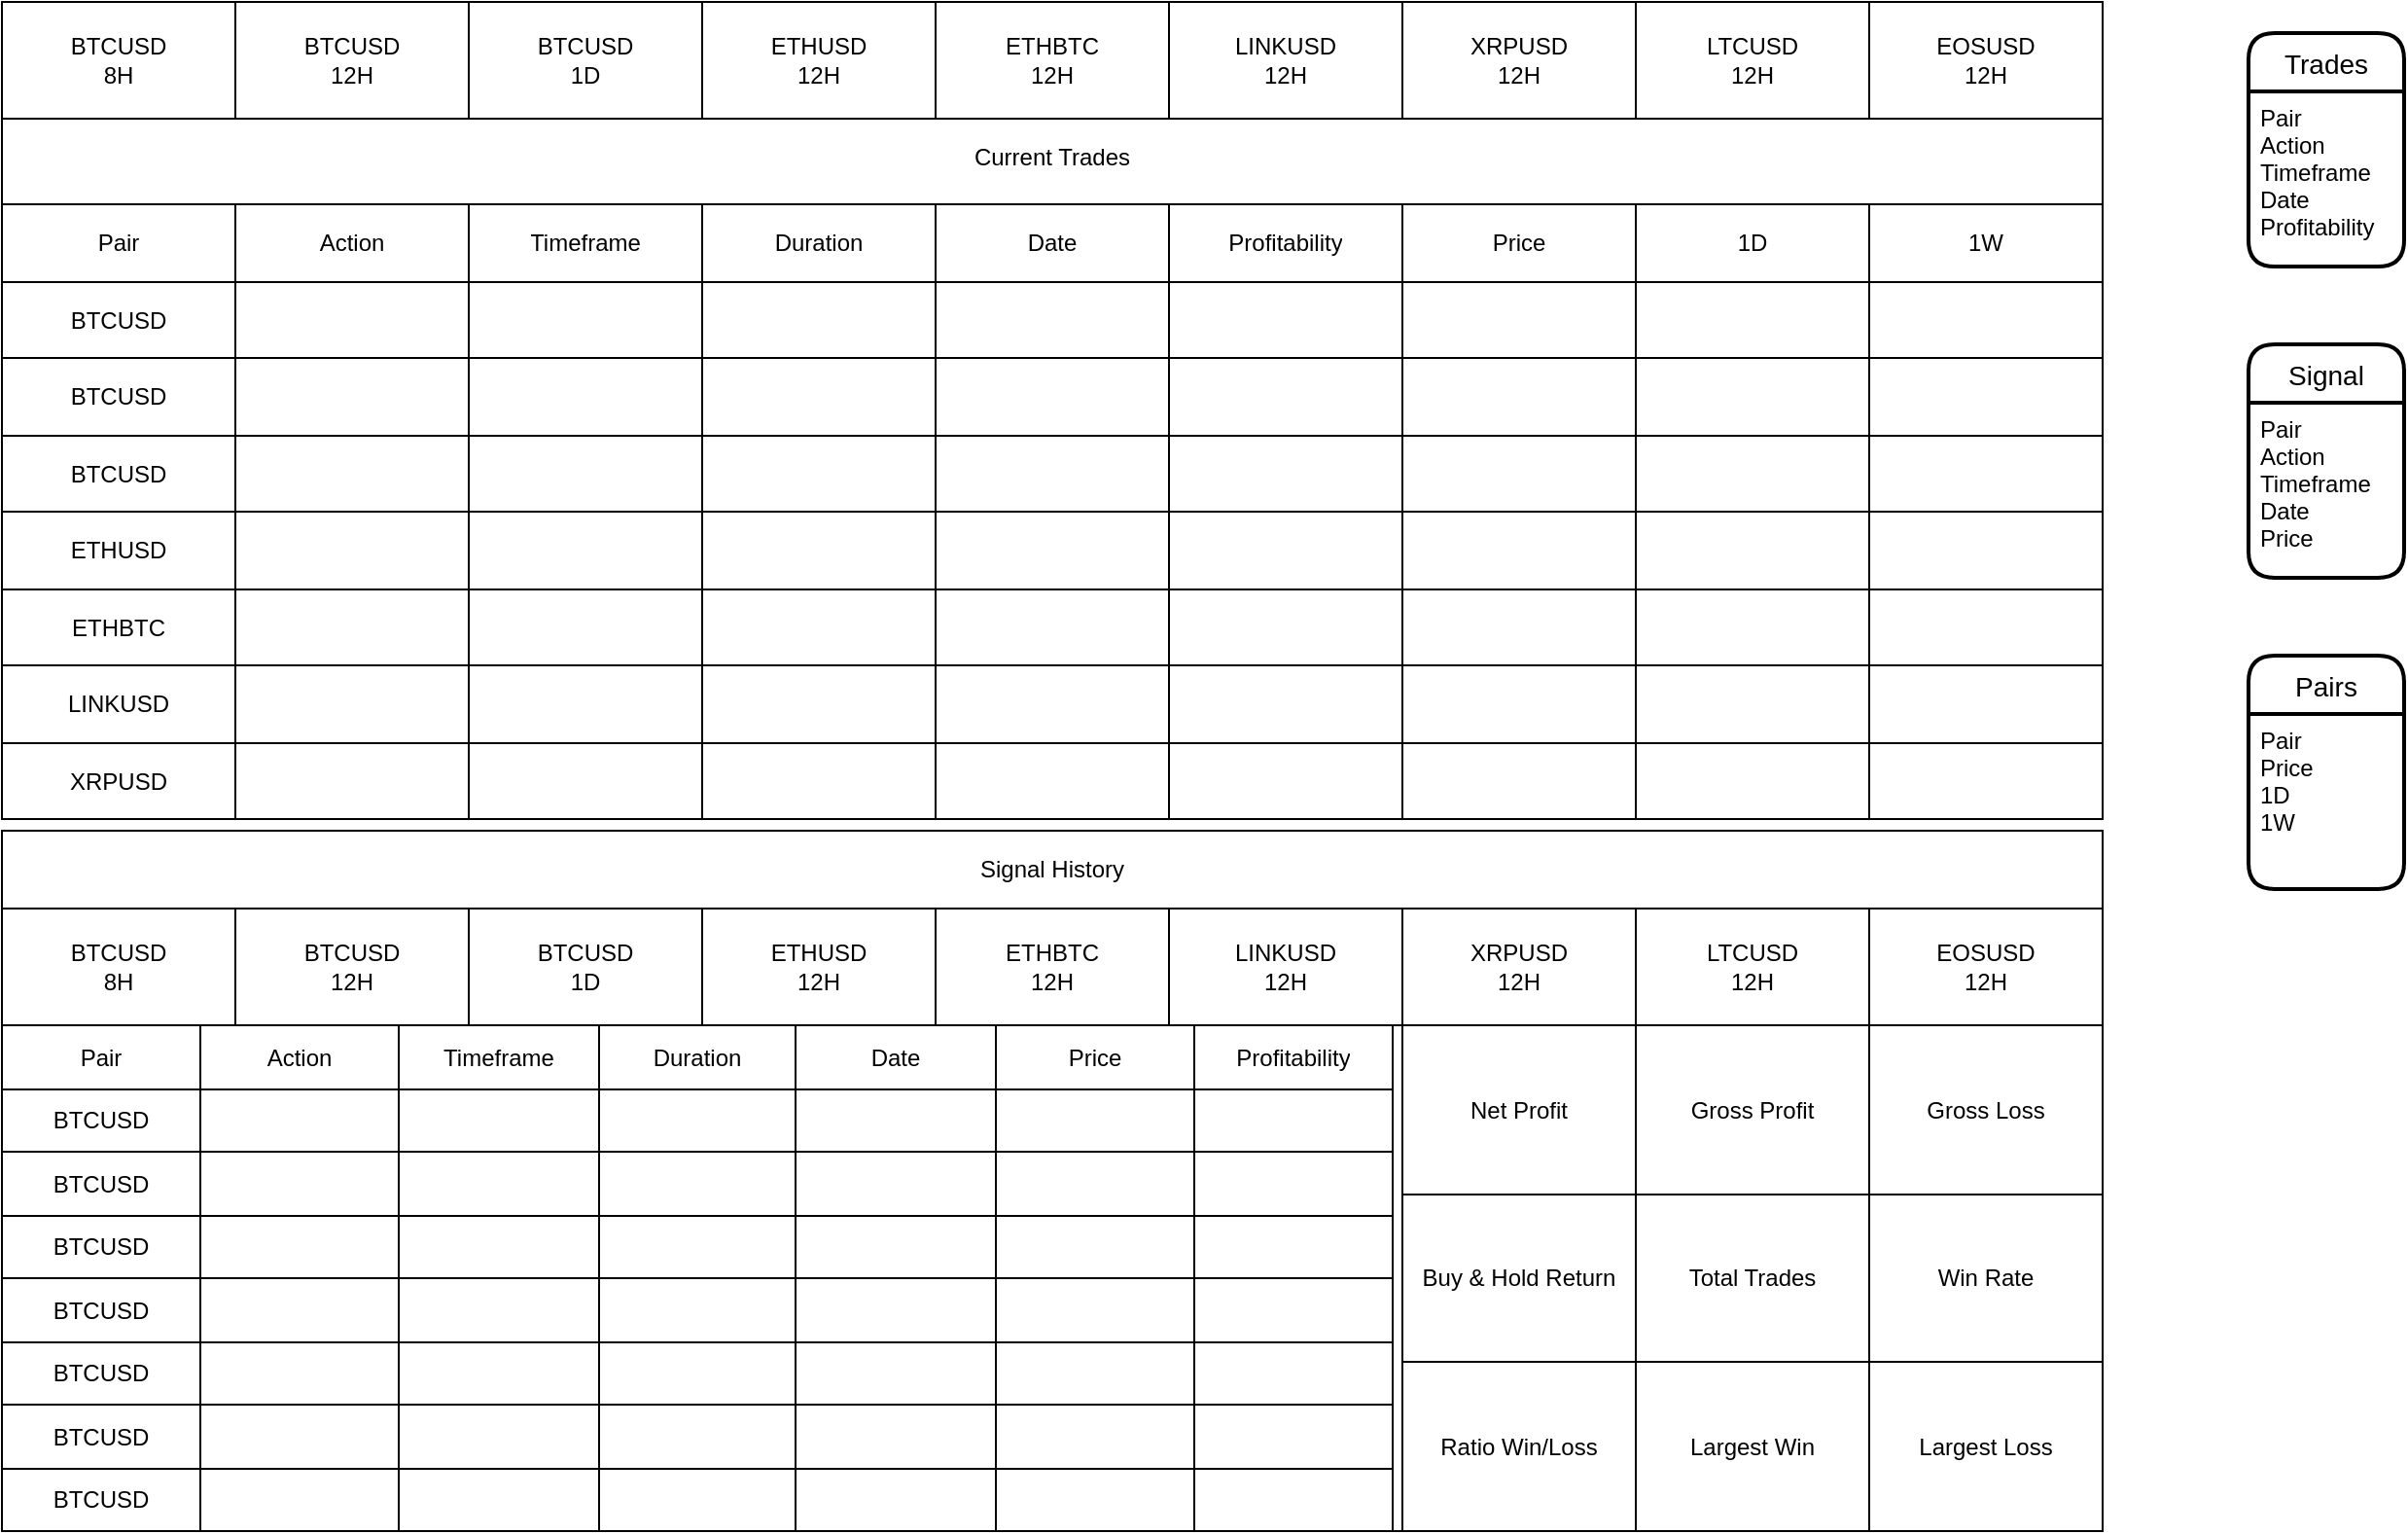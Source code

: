 <mxfile version="13.9.9" type="device"><diagram id="RTI6OlsRDonMZlzdZLYb" name="Seite-1"><mxGraphModel dx="1793" dy="1161" grid="1" gridSize="10" guides="1" tooltips="1" connect="1" arrows="1" fold="1" page="1" pageScale="1" pageWidth="1169" pageHeight="827" math="0" shadow="0"><root><mxCell id="0"/><mxCell id="1" parent="0"/><mxCell id="UOW9hpB1zl2ZXOEtLK5d-1" value="" style="rounded=0;whiteSpace=wrap;html=1;" vertex="1" parent="1"><mxGeometry x="45" y="84" width="1080" height="360" as="geometry"/></mxCell><mxCell id="UOW9hpB1zl2ZXOEtLK5d-2" value="Current Trades" style="text;html=1;strokeColor=none;fillColor=none;align=center;verticalAlign=middle;whiteSpace=wrap;rounded=0;" vertex="1" parent="1"><mxGeometry x="45" y="84" width="1080" height="40" as="geometry"/></mxCell><mxCell id="UOW9hpB1zl2ZXOEtLK5d-3" value="BTCUSD&lt;br&gt;8H" style="rounded=0;whiteSpace=wrap;html=1;" vertex="1" parent="1"><mxGeometry x="45" y="24" width="120" height="60" as="geometry"/></mxCell><mxCell id="UOW9hpB1zl2ZXOEtLK5d-4" value="BTCUSD&lt;br&gt;12H" style="rounded=0;whiteSpace=wrap;html=1;" vertex="1" parent="1"><mxGeometry x="165" y="24" width="120" height="60" as="geometry"/></mxCell><mxCell id="UOW9hpB1zl2ZXOEtLK5d-5" value="BTCUSD&lt;br&gt;1D" style="rounded=0;whiteSpace=wrap;html=1;" vertex="1" parent="1"><mxGeometry x="285" y="24" width="120" height="60" as="geometry"/></mxCell><mxCell id="UOW9hpB1zl2ZXOEtLK5d-6" value="ETHUSD&lt;br&gt;12H" style="rounded=0;whiteSpace=wrap;html=1;" vertex="1" parent="1"><mxGeometry x="405" y="24" width="120" height="60" as="geometry"/></mxCell><mxCell id="UOW9hpB1zl2ZXOEtLK5d-7" value="ETHBTC&lt;br&gt;12H" style="rounded=0;whiteSpace=wrap;html=1;" vertex="1" parent="1"><mxGeometry x="525" y="24" width="120" height="60" as="geometry"/></mxCell><mxCell id="UOW9hpB1zl2ZXOEtLK5d-8" value="LINKUSD&lt;br&gt;12H" style="rounded=0;whiteSpace=wrap;html=1;" vertex="1" parent="1"><mxGeometry x="645" y="24" width="120" height="60" as="geometry"/></mxCell><mxCell id="UOW9hpB1zl2ZXOEtLK5d-9" value="XRPUSD&lt;br&gt;12H" style="rounded=0;whiteSpace=wrap;html=1;" vertex="1" parent="1"><mxGeometry x="765" y="24" width="120" height="60" as="geometry"/></mxCell><mxCell id="UOW9hpB1zl2ZXOEtLK5d-10" value="LTCUSD&lt;br&gt;12H" style="rounded=0;whiteSpace=wrap;html=1;" vertex="1" parent="1"><mxGeometry x="885" y="24" width="120" height="60" as="geometry"/></mxCell><mxCell id="UOW9hpB1zl2ZXOEtLK5d-11" value="EOSUSD&lt;br&gt;12H" style="rounded=0;whiteSpace=wrap;html=1;" vertex="1" parent="1"><mxGeometry x="1005" y="24" width="120" height="60" as="geometry"/></mxCell><mxCell id="UOW9hpB1zl2ZXOEtLK5d-14" value="" style="rounded=0;whiteSpace=wrap;html=1;" vertex="1" parent="1"><mxGeometry x="45" y="450" width="1080" height="360" as="geometry"/></mxCell><mxCell id="UOW9hpB1zl2ZXOEtLK5d-16" value="" style="shape=table;html=1;whiteSpace=wrap;startSize=0;container=1;collapsible=0;childLayout=tableLayout;" vertex="1" parent="1"><mxGeometry x="45" y="128" width="1080" height="316" as="geometry"/></mxCell><mxCell id="UOW9hpB1zl2ZXOEtLK5d-17" value="" style="shape=partialRectangle;html=1;whiteSpace=wrap;collapsible=0;dropTarget=0;pointerEvents=0;fillColor=none;top=0;left=0;bottom=0;right=0;points=[[0,0.5],[1,0.5]];portConstraint=eastwest;" vertex="1" parent="UOW9hpB1zl2ZXOEtLK5d-16"><mxGeometry width="1080" height="40" as="geometry"/></mxCell><mxCell id="UOW9hpB1zl2ZXOEtLK5d-18" value="Pair" style="shape=partialRectangle;html=1;whiteSpace=wrap;connectable=0;fillColor=none;top=0;left=0;bottom=0;right=0;overflow=hidden;" vertex="1" parent="UOW9hpB1zl2ZXOEtLK5d-17"><mxGeometry width="120" height="40" as="geometry"/></mxCell><mxCell id="UOW9hpB1zl2ZXOEtLK5d-19" value="Action" style="shape=partialRectangle;html=1;whiteSpace=wrap;connectable=0;fillColor=none;top=0;left=0;bottom=0;right=0;overflow=hidden;" vertex="1" parent="UOW9hpB1zl2ZXOEtLK5d-17"><mxGeometry x="120" width="120" height="40" as="geometry"/></mxCell><mxCell id="UOW9hpB1zl2ZXOEtLK5d-20" value="Timeframe" style="shape=partialRectangle;html=1;whiteSpace=wrap;connectable=0;fillColor=none;top=0;left=0;bottom=0;right=0;overflow=hidden;" vertex="1" parent="UOW9hpB1zl2ZXOEtLK5d-17"><mxGeometry x="240" width="120" height="40" as="geometry"/></mxCell><mxCell id="UOW9hpB1zl2ZXOEtLK5d-69" value="Duration" style="shape=partialRectangle;html=1;whiteSpace=wrap;connectable=0;fillColor=none;top=0;left=0;bottom=0;right=0;overflow=hidden;" vertex="1" parent="UOW9hpB1zl2ZXOEtLK5d-17"><mxGeometry x="360" width="120" height="40" as="geometry"/></mxCell><mxCell id="UOW9hpB1zl2ZXOEtLK5d-142" value="&lt;span&gt;Date&lt;/span&gt;" style="shape=partialRectangle;html=1;whiteSpace=wrap;connectable=0;fillColor=none;top=0;left=0;bottom=0;right=0;overflow=hidden;" vertex="1" parent="UOW9hpB1zl2ZXOEtLK5d-17"><mxGeometry x="480" width="120" height="40" as="geometry"/></mxCell><mxCell id="UOW9hpB1zl2ZXOEtLK5d-233" value="&lt;span&gt;Profitability&lt;/span&gt;" style="shape=partialRectangle;html=1;whiteSpace=wrap;connectable=0;fillColor=none;top=0;left=0;bottom=0;right=0;overflow=hidden;" vertex="1" parent="UOW9hpB1zl2ZXOEtLK5d-17"><mxGeometry x="600" width="120" height="40" as="geometry"/></mxCell><mxCell id="UOW9hpB1zl2ZXOEtLK5d-134" value="Price" style="shape=partialRectangle;html=1;whiteSpace=wrap;connectable=0;fillColor=none;top=0;left=0;bottom=0;right=0;overflow=hidden;" vertex="1" parent="UOW9hpB1zl2ZXOEtLK5d-17"><mxGeometry x="720" width="120" height="40" as="geometry"/></mxCell><mxCell id="UOW9hpB1zl2ZXOEtLK5d-126" value="1D" style="shape=partialRectangle;html=1;whiteSpace=wrap;connectable=0;fillColor=none;top=0;left=0;bottom=0;right=0;overflow=hidden;" vertex="1" parent="UOW9hpB1zl2ZXOEtLK5d-17"><mxGeometry x="840" width="120" height="40" as="geometry"/></mxCell><mxCell id="UOW9hpB1zl2ZXOEtLK5d-77" value="1W" style="shape=partialRectangle;html=1;whiteSpace=wrap;connectable=0;fillColor=none;top=0;left=0;bottom=0;right=0;overflow=hidden;" vertex="1" parent="UOW9hpB1zl2ZXOEtLK5d-17"><mxGeometry x="960" width="120" height="40" as="geometry"/></mxCell><mxCell id="UOW9hpB1zl2ZXOEtLK5d-21" value="" style="shape=partialRectangle;html=1;whiteSpace=wrap;collapsible=0;dropTarget=0;pointerEvents=0;fillColor=none;top=0;left=0;bottom=0;right=0;points=[[0,0.5],[1,0.5]];portConstraint=eastwest;" vertex="1" parent="UOW9hpB1zl2ZXOEtLK5d-16"><mxGeometry y="40" width="1080" height="39" as="geometry"/></mxCell><mxCell id="UOW9hpB1zl2ZXOEtLK5d-22" value="BTCUSD" style="shape=partialRectangle;html=1;whiteSpace=wrap;connectable=0;fillColor=none;top=0;left=0;bottom=0;right=0;overflow=hidden;" vertex="1" parent="UOW9hpB1zl2ZXOEtLK5d-21"><mxGeometry width="120" height="39" as="geometry"/></mxCell><mxCell id="UOW9hpB1zl2ZXOEtLK5d-23" value="" style="shape=partialRectangle;html=1;whiteSpace=wrap;connectable=0;fillColor=none;top=0;left=0;bottom=0;right=0;overflow=hidden;" vertex="1" parent="UOW9hpB1zl2ZXOEtLK5d-21"><mxGeometry x="120" width="120" height="39" as="geometry"/></mxCell><mxCell id="UOW9hpB1zl2ZXOEtLK5d-24" value="" style="shape=partialRectangle;html=1;whiteSpace=wrap;connectable=0;fillColor=none;top=0;left=0;bottom=0;right=0;overflow=hidden;" vertex="1" parent="UOW9hpB1zl2ZXOEtLK5d-21"><mxGeometry x="240" width="120" height="39" as="geometry"/></mxCell><mxCell id="UOW9hpB1zl2ZXOEtLK5d-70" style="shape=partialRectangle;html=1;whiteSpace=wrap;connectable=0;fillColor=none;top=0;left=0;bottom=0;right=0;overflow=hidden;" vertex="1" parent="UOW9hpB1zl2ZXOEtLK5d-21"><mxGeometry x="360" width="120" height="39" as="geometry"/></mxCell><mxCell id="UOW9hpB1zl2ZXOEtLK5d-143" style="shape=partialRectangle;html=1;whiteSpace=wrap;connectable=0;fillColor=none;top=0;left=0;bottom=0;right=0;overflow=hidden;" vertex="1" parent="UOW9hpB1zl2ZXOEtLK5d-21"><mxGeometry x="480" width="120" height="39" as="geometry"/></mxCell><mxCell id="UOW9hpB1zl2ZXOEtLK5d-234" style="shape=partialRectangle;html=1;whiteSpace=wrap;connectable=0;fillColor=none;top=0;left=0;bottom=0;right=0;overflow=hidden;" vertex="1" parent="UOW9hpB1zl2ZXOEtLK5d-21"><mxGeometry x="600" width="120" height="39" as="geometry"/></mxCell><mxCell id="UOW9hpB1zl2ZXOEtLK5d-135" style="shape=partialRectangle;html=1;whiteSpace=wrap;connectable=0;fillColor=none;top=0;left=0;bottom=0;right=0;overflow=hidden;" vertex="1" parent="UOW9hpB1zl2ZXOEtLK5d-21"><mxGeometry x="720" width="120" height="39" as="geometry"/></mxCell><mxCell id="UOW9hpB1zl2ZXOEtLK5d-127" style="shape=partialRectangle;html=1;whiteSpace=wrap;connectable=0;fillColor=none;top=0;left=0;bottom=0;right=0;overflow=hidden;" vertex="1" parent="UOW9hpB1zl2ZXOEtLK5d-21"><mxGeometry x="840" width="120" height="39" as="geometry"/></mxCell><mxCell id="UOW9hpB1zl2ZXOEtLK5d-78" style="shape=partialRectangle;html=1;whiteSpace=wrap;connectable=0;fillColor=none;top=0;left=0;bottom=0;right=0;overflow=hidden;" vertex="1" parent="UOW9hpB1zl2ZXOEtLK5d-21"><mxGeometry x="960" width="120" height="39" as="geometry"/></mxCell><mxCell id="UOW9hpB1zl2ZXOEtLK5d-25" value="" style="shape=partialRectangle;html=1;whiteSpace=wrap;collapsible=0;dropTarget=0;pointerEvents=0;fillColor=none;top=0;left=0;bottom=0;right=0;points=[[0,0.5],[1,0.5]];portConstraint=eastwest;" vertex="1" parent="UOW9hpB1zl2ZXOEtLK5d-16"><mxGeometry y="79" width="1080" height="40" as="geometry"/></mxCell><mxCell id="UOW9hpB1zl2ZXOEtLK5d-26" value="&lt;span&gt;BTCUSD&lt;/span&gt;" style="shape=partialRectangle;html=1;whiteSpace=wrap;connectable=0;fillColor=none;top=0;left=0;bottom=0;right=0;overflow=hidden;" vertex="1" parent="UOW9hpB1zl2ZXOEtLK5d-25"><mxGeometry width="120" height="40" as="geometry"/></mxCell><mxCell id="UOW9hpB1zl2ZXOEtLK5d-27" value="" style="shape=partialRectangle;html=1;whiteSpace=wrap;connectable=0;fillColor=none;top=0;left=0;bottom=0;right=0;overflow=hidden;" vertex="1" parent="UOW9hpB1zl2ZXOEtLK5d-25"><mxGeometry x="120" width="120" height="40" as="geometry"/></mxCell><mxCell id="UOW9hpB1zl2ZXOEtLK5d-28" value="" style="shape=partialRectangle;html=1;whiteSpace=wrap;connectable=0;fillColor=none;top=0;left=0;bottom=0;right=0;overflow=hidden;" vertex="1" parent="UOW9hpB1zl2ZXOEtLK5d-25"><mxGeometry x="240" width="120" height="40" as="geometry"/></mxCell><mxCell id="UOW9hpB1zl2ZXOEtLK5d-71" style="shape=partialRectangle;html=1;whiteSpace=wrap;connectable=0;fillColor=none;top=0;left=0;bottom=0;right=0;overflow=hidden;" vertex="1" parent="UOW9hpB1zl2ZXOEtLK5d-25"><mxGeometry x="360" width="120" height="40" as="geometry"/></mxCell><mxCell id="UOW9hpB1zl2ZXOEtLK5d-144" style="shape=partialRectangle;html=1;whiteSpace=wrap;connectable=0;fillColor=none;top=0;left=0;bottom=0;right=0;overflow=hidden;" vertex="1" parent="UOW9hpB1zl2ZXOEtLK5d-25"><mxGeometry x="480" width="120" height="40" as="geometry"/></mxCell><mxCell id="UOW9hpB1zl2ZXOEtLK5d-235" style="shape=partialRectangle;html=1;whiteSpace=wrap;connectable=0;fillColor=none;top=0;left=0;bottom=0;right=0;overflow=hidden;" vertex="1" parent="UOW9hpB1zl2ZXOEtLK5d-25"><mxGeometry x="600" width="120" height="40" as="geometry"/></mxCell><mxCell id="UOW9hpB1zl2ZXOEtLK5d-136" style="shape=partialRectangle;html=1;whiteSpace=wrap;connectable=0;fillColor=none;top=0;left=0;bottom=0;right=0;overflow=hidden;" vertex="1" parent="UOW9hpB1zl2ZXOEtLK5d-25"><mxGeometry x="720" width="120" height="40" as="geometry"/></mxCell><mxCell id="UOW9hpB1zl2ZXOEtLK5d-128" style="shape=partialRectangle;html=1;whiteSpace=wrap;connectable=0;fillColor=none;top=0;left=0;bottom=0;right=0;overflow=hidden;" vertex="1" parent="UOW9hpB1zl2ZXOEtLK5d-25"><mxGeometry x="840" width="120" height="40" as="geometry"/></mxCell><mxCell id="UOW9hpB1zl2ZXOEtLK5d-79" style="shape=partialRectangle;html=1;whiteSpace=wrap;connectable=0;fillColor=none;top=0;left=0;bottom=0;right=0;overflow=hidden;" vertex="1" parent="UOW9hpB1zl2ZXOEtLK5d-25"><mxGeometry x="960" width="120" height="40" as="geometry"/></mxCell><mxCell id="UOW9hpB1zl2ZXOEtLK5d-49" style="shape=partialRectangle;html=1;whiteSpace=wrap;collapsible=0;dropTarget=0;pointerEvents=0;fillColor=none;top=0;left=0;bottom=0;right=0;points=[[0,0.5],[1,0.5]];portConstraint=eastwest;" vertex="1" parent="UOW9hpB1zl2ZXOEtLK5d-16"><mxGeometry y="119" width="1080" height="39" as="geometry"/></mxCell><mxCell id="UOW9hpB1zl2ZXOEtLK5d-50" value="&lt;span&gt;BTCUSD&lt;/span&gt;" style="shape=partialRectangle;html=1;whiteSpace=wrap;connectable=0;fillColor=none;top=0;left=0;bottom=0;right=0;overflow=hidden;" vertex="1" parent="UOW9hpB1zl2ZXOEtLK5d-49"><mxGeometry width="120" height="39" as="geometry"/></mxCell><mxCell id="UOW9hpB1zl2ZXOEtLK5d-51" style="shape=partialRectangle;html=1;whiteSpace=wrap;connectable=0;fillColor=none;top=0;left=0;bottom=0;right=0;overflow=hidden;" vertex="1" parent="UOW9hpB1zl2ZXOEtLK5d-49"><mxGeometry x="120" width="120" height="39" as="geometry"/></mxCell><mxCell id="UOW9hpB1zl2ZXOEtLK5d-52" style="shape=partialRectangle;html=1;whiteSpace=wrap;connectable=0;fillColor=none;top=0;left=0;bottom=0;right=0;overflow=hidden;" vertex="1" parent="UOW9hpB1zl2ZXOEtLK5d-49"><mxGeometry x="240" width="120" height="39" as="geometry"/></mxCell><mxCell id="UOW9hpB1zl2ZXOEtLK5d-72" style="shape=partialRectangle;html=1;whiteSpace=wrap;connectable=0;fillColor=none;top=0;left=0;bottom=0;right=0;overflow=hidden;" vertex="1" parent="UOW9hpB1zl2ZXOEtLK5d-49"><mxGeometry x="360" width="120" height="39" as="geometry"/></mxCell><mxCell id="UOW9hpB1zl2ZXOEtLK5d-145" style="shape=partialRectangle;html=1;whiteSpace=wrap;connectable=0;fillColor=none;top=0;left=0;bottom=0;right=0;overflow=hidden;" vertex="1" parent="UOW9hpB1zl2ZXOEtLK5d-49"><mxGeometry x="480" width="120" height="39" as="geometry"/></mxCell><mxCell id="UOW9hpB1zl2ZXOEtLK5d-236" style="shape=partialRectangle;html=1;whiteSpace=wrap;connectable=0;fillColor=none;top=0;left=0;bottom=0;right=0;overflow=hidden;" vertex="1" parent="UOW9hpB1zl2ZXOEtLK5d-49"><mxGeometry x="600" width="120" height="39" as="geometry"/></mxCell><mxCell id="UOW9hpB1zl2ZXOEtLK5d-137" style="shape=partialRectangle;html=1;whiteSpace=wrap;connectable=0;fillColor=none;top=0;left=0;bottom=0;right=0;overflow=hidden;" vertex="1" parent="UOW9hpB1zl2ZXOEtLK5d-49"><mxGeometry x="720" width="120" height="39" as="geometry"/></mxCell><mxCell id="UOW9hpB1zl2ZXOEtLK5d-129" style="shape=partialRectangle;html=1;whiteSpace=wrap;connectable=0;fillColor=none;top=0;left=0;bottom=0;right=0;overflow=hidden;" vertex="1" parent="UOW9hpB1zl2ZXOEtLK5d-49"><mxGeometry x="840" width="120" height="39" as="geometry"/></mxCell><mxCell id="UOW9hpB1zl2ZXOEtLK5d-80" style="shape=partialRectangle;html=1;whiteSpace=wrap;connectable=0;fillColor=none;top=0;left=0;bottom=0;right=0;overflow=hidden;" vertex="1" parent="UOW9hpB1zl2ZXOEtLK5d-49"><mxGeometry x="960" width="120" height="39" as="geometry"/></mxCell><mxCell id="UOW9hpB1zl2ZXOEtLK5d-53" style="shape=partialRectangle;html=1;whiteSpace=wrap;collapsible=0;dropTarget=0;pointerEvents=0;fillColor=none;top=0;left=0;bottom=0;right=0;points=[[0,0.5],[1,0.5]];portConstraint=eastwest;" vertex="1" parent="UOW9hpB1zl2ZXOEtLK5d-16"><mxGeometry y="158" width="1080" height="40" as="geometry"/></mxCell><mxCell id="UOW9hpB1zl2ZXOEtLK5d-54" value="&lt;span&gt;ETHUSD&lt;/span&gt;" style="shape=partialRectangle;html=1;whiteSpace=wrap;connectable=0;fillColor=none;top=0;left=0;bottom=0;right=0;overflow=hidden;" vertex="1" parent="UOW9hpB1zl2ZXOEtLK5d-53"><mxGeometry width="120" height="40" as="geometry"/></mxCell><mxCell id="UOW9hpB1zl2ZXOEtLK5d-55" style="shape=partialRectangle;html=1;whiteSpace=wrap;connectable=0;fillColor=none;top=0;left=0;bottom=0;right=0;overflow=hidden;" vertex="1" parent="UOW9hpB1zl2ZXOEtLK5d-53"><mxGeometry x="120" width="120" height="40" as="geometry"/></mxCell><mxCell id="UOW9hpB1zl2ZXOEtLK5d-56" style="shape=partialRectangle;html=1;whiteSpace=wrap;connectable=0;fillColor=none;top=0;left=0;bottom=0;right=0;overflow=hidden;" vertex="1" parent="UOW9hpB1zl2ZXOEtLK5d-53"><mxGeometry x="240" width="120" height="40" as="geometry"/></mxCell><mxCell id="UOW9hpB1zl2ZXOEtLK5d-73" style="shape=partialRectangle;html=1;whiteSpace=wrap;connectable=0;fillColor=none;top=0;left=0;bottom=0;right=0;overflow=hidden;" vertex="1" parent="UOW9hpB1zl2ZXOEtLK5d-53"><mxGeometry x="360" width="120" height="40" as="geometry"/></mxCell><mxCell id="UOW9hpB1zl2ZXOEtLK5d-146" style="shape=partialRectangle;html=1;whiteSpace=wrap;connectable=0;fillColor=none;top=0;left=0;bottom=0;right=0;overflow=hidden;" vertex="1" parent="UOW9hpB1zl2ZXOEtLK5d-53"><mxGeometry x="480" width="120" height="40" as="geometry"/></mxCell><mxCell id="UOW9hpB1zl2ZXOEtLK5d-237" style="shape=partialRectangle;html=1;whiteSpace=wrap;connectable=0;fillColor=none;top=0;left=0;bottom=0;right=0;overflow=hidden;" vertex="1" parent="UOW9hpB1zl2ZXOEtLK5d-53"><mxGeometry x="600" width="120" height="40" as="geometry"/></mxCell><mxCell id="UOW9hpB1zl2ZXOEtLK5d-138" style="shape=partialRectangle;html=1;whiteSpace=wrap;connectable=0;fillColor=none;top=0;left=0;bottom=0;right=0;overflow=hidden;" vertex="1" parent="UOW9hpB1zl2ZXOEtLK5d-53"><mxGeometry x="720" width="120" height="40" as="geometry"/></mxCell><mxCell id="UOW9hpB1zl2ZXOEtLK5d-130" style="shape=partialRectangle;html=1;whiteSpace=wrap;connectable=0;fillColor=none;top=0;left=0;bottom=0;right=0;overflow=hidden;" vertex="1" parent="UOW9hpB1zl2ZXOEtLK5d-53"><mxGeometry x="840" width="120" height="40" as="geometry"/></mxCell><mxCell id="UOW9hpB1zl2ZXOEtLK5d-81" style="shape=partialRectangle;html=1;whiteSpace=wrap;connectable=0;fillColor=none;top=0;left=0;bottom=0;right=0;overflow=hidden;" vertex="1" parent="UOW9hpB1zl2ZXOEtLK5d-53"><mxGeometry x="960" width="120" height="40" as="geometry"/></mxCell><mxCell id="UOW9hpB1zl2ZXOEtLK5d-57" style="shape=partialRectangle;html=1;whiteSpace=wrap;collapsible=0;dropTarget=0;pointerEvents=0;fillColor=none;top=0;left=0;bottom=0;right=0;points=[[0,0.5],[1,0.5]];portConstraint=eastwest;" vertex="1" parent="UOW9hpB1zl2ZXOEtLK5d-16"><mxGeometry y="198" width="1080" height="39" as="geometry"/></mxCell><mxCell id="UOW9hpB1zl2ZXOEtLK5d-58" value="ETHBTC" style="shape=partialRectangle;html=1;whiteSpace=wrap;connectable=0;fillColor=none;top=0;left=0;bottom=0;right=0;overflow=hidden;" vertex="1" parent="UOW9hpB1zl2ZXOEtLK5d-57"><mxGeometry width="120" height="39" as="geometry"/></mxCell><mxCell id="UOW9hpB1zl2ZXOEtLK5d-59" style="shape=partialRectangle;html=1;whiteSpace=wrap;connectable=0;fillColor=none;top=0;left=0;bottom=0;right=0;overflow=hidden;" vertex="1" parent="UOW9hpB1zl2ZXOEtLK5d-57"><mxGeometry x="120" width="120" height="39" as="geometry"/></mxCell><mxCell id="UOW9hpB1zl2ZXOEtLK5d-60" style="shape=partialRectangle;html=1;whiteSpace=wrap;connectable=0;fillColor=none;top=0;left=0;bottom=0;right=0;overflow=hidden;" vertex="1" parent="UOW9hpB1zl2ZXOEtLK5d-57"><mxGeometry x="240" width="120" height="39" as="geometry"/></mxCell><mxCell id="UOW9hpB1zl2ZXOEtLK5d-74" style="shape=partialRectangle;html=1;whiteSpace=wrap;connectable=0;fillColor=none;top=0;left=0;bottom=0;right=0;overflow=hidden;" vertex="1" parent="UOW9hpB1zl2ZXOEtLK5d-57"><mxGeometry x="360" width="120" height="39" as="geometry"/></mxCell><mxCell id="UOW9hpB1zl2ZXOEtLK5d-147" style="shape=partialRectangle;html=1;whiteSpace=wrap;connectable=0;fillColor=none;top=0;left=0;bottom=0;right=0;overflow=hidden;" vertex="1" parent="UOW9hpB1zl2ZXOEtLK5d-57"><mxGeometry x="480" width="120" height="39" as="geometry"/></mxCell><mxCell id="UOW9hpB1zl2ZXOEtLK5d-238" style="shape=partialRectangle;html=1;whiteSpace=wrap;connectable=0;fillColor=none;top=0;left=0;bottom=0;right=0;overflow=hidden;" vertex="1" parent="UOW9hpB1zl2ZXOEtLK5d-57"><mxGeometry x="600" width="120" height="39" as="geometry"/></mxCell><mxCell id="UOW9hpB1zl2ZXOEtLK5d-139" style="shape=partialRectangle;html=1;whiteSpace=wrap;connectable=0;fillColor=none;top=0;left=0;bottom=0;right=0;overflow=hidden;" vertex="1" parent="UOW9hpB1zl2ZXOEtLK5d-57"><mxGeometry x="720" width="120" height="39" as="geometry"/></mxCell><mxCell id="UOW9hpB1zl2ZXOEtLK5d-131" style="shape=partialRectangle;html=1;whiteSpace=wrap;connectable=0;fillColor=none;top=0;left=0;bottom=0;right=0;overflow=hidden;" vertex="1" parent="UOW9hpB1zl2ZXOEtLK5d-57"><mxGeometry x="840" width="120" height="39" as="geometry"/></mxCell><mxCell id="UOW9hpB1zl2ZXOEtLK5d-82" style="shape=partialRectangle;html=1;whiteSpace=wrap;connectable=0;fillColor=none;top=0;left=0;bottom=0;right=0;overflow=hidden;" vertex="1" parent="UOW9hpB1zl2ZXOEtLK5d-57"><mxGeometry x="960" width="120" height="39" as="geometry"/></mxCell><mxCell id="UOW9hpB1zl2ZXOEtLK5d-61" style="shape=partialRectangle;html=1;whiteSpace=wrap;collapsible=0;dropTarget=0;pointerEvents=0;fillColor=none;top=0;left=0;bottom=0;right=0;points=[[0,0.5],[1,0.5]];portConstraint=eastwest;" vertex="1" parent="UOW9hpB1zl2ZXOEtLK5d-16"><mxGeometry y="237" width="1080" height="40" as="geometry"/></mxCell><mxCell id="UOW9hpB1zl2ZXOEtLK5d-62" value="LINKUSD" style="shape=partialRectangle;html=1;whiteSpace=wrap;connectable=0;fillColor=none;top=0;left=0;bottom=0;right=0;overflow=hidden;" vertex="1" parent="UOW9hpB1zl2ZXOEtLK5d-61"><mxGeometry width="120" height="40" as="geometry"/></mxCell><mxCell id="UOW9hpB1zl2ZXOEtLK5d-63" style="shape=partialRectangle;html=1;whiteSpace=wrap;connectable=0;fillColor=none;top=0;left=0;bottom=0;right=0;overflow=hidden;" vertex="1" parent="UOW9hpB1zl2ZXOEtLK5d-61"><mxGeometry x="120" width="120" height="40" as="geometry"/></mxCell><mxCell id="UOW9hpB1zl2ZXOEtLK5d-64" style="shape=partialRectangle;html=1;whiteSpace=wrap;connectable=0;fillColor=none;top=0;left=0;bottom=0;right=0;overflow=hidden;" vertex="1" parent="UOW9hpB1zl2ZXOEtLK5d-61"><mxGeometry x="240" width="120" height="40" as="geometry"/></mxCell><mxCell id="UOW9hpB1zl2ZXOEtLK5d-75" style="shape=partialRectangle;html=1;whiteSpace=wrap;connectable=0;fillColor=none;top=0;left=0;bottom=0;right=0;overflow=hidden;" vertex="1" parent="UOW9hpB1zl2ZXOEtLK5d-61"><mxGeometry x="360" width="120" height="40" as="geometry"/></mxCell><mxCell id="UOW9hpB1zl2ZXOEtLK5d-148" style="shape=partialRectangle;html=1;whiteSpace=wrap;connectable=0;fillColor=none;top=0;left=0;bottom=0;right=0;overflow=hidden;" vertex="1" parent="UOW9hpB1zl2ZXOEtLK5d-61"><mxGeometry x="480" width="120" height="40" as="geometry"/></mxCell><mxCell id="UOW9hpB1zl2ZXOEtLK5d-239" style="shape=partialRectangle;html=1;whiteSpace=wrap;connectable=0;fillColor=none;top=0;left=0;bottom=0;right=0;overflow=hidden;" vertex="1" parent="UOW9hpB1zl2ZXOEtLK5d-61"><mxGeometry x="600" width="120" height="40" as="geometry"/></mxCell><mxCell id="UOW9hpB1zl2ZXOEtLK5d-140" style="shape=partialRectangle;html=1;whiteSpace=wrap;connectable=0;fillColor=none;top=0;left=0;bottom=0;right=0;overflow=hidden;" vertex="1" parent="UOW9hpB1zl2ZXOEtLK5d-61"><mxGeometry x="720" width="120" height="40" as="geometry"/></mxCell><mxCell id="UOW9hpB1zl2ZXOEtLK5d-132" style="shape=partialRectangle;html=1;whiteSpace=wrap;connectable=0;fillColor=none;top=0;left=0;bottom=0;right=0;overflow=hidden;" vertex="1" parent="UOW9hpB1zl2ZXOEtLK5d-61"><mxGeometry x="840" width="120" height="40" as="geometry"/></mxCell><mxCell id="UOW9hpB1zl2ZXOEtLK5d-83" style="shape=partialRectangle;html=1;whiteSpace=wrap;connectable=0;fillColor=none;top=0;left=0;bottom=0;right=0;overflow=hidden;" vertex="1" parent="UOW9hpB1zl2ZXOEtLK5d-61"><mxGeometry x="960" width="120" height="40" as="geometry"/></mxCell><mxCell id="UOW9hpB1zl2ZXOEtLK5d-65" style="shape=partialRectangle;html=1;whiteSpace=wrap;collapsible=0;dropTarget=0;pointerEvents=0;fillColor=none;top=0;left=0;bottom=0;right=0;points=[[0,0.5],[1,0.5]];portConstraint=eastwest;" vertex="1" parent="UOW9hpB1zl2ZXOEtLK5d-16"><mxGeometry y="277" width="1080" height="39" as="geometry"/></mxCell><mxCell id="UOW9hpB1zl2ZXOEtLK5d-66" value="XRPUSD" style="shape=partialRectangle;html=1;whiteSpace=wrap;connectable=0;fillColor=none;top=0;left=0;bottom=0;right=0;overflow=hidden;" vertex="1" parent="UOW9hpB1zl2ZXOEtLK5d-65"><mxGeometry width="120" height="39" as="geometry"/></mxCell><mxCell id="UOW9hpB1zl2ZXOEtLK5d-67" style="shape=partialRectangle;html=1;whiteSpace=wrap;connectable=0;fillColor=none;top=0;left=0;bottom=0;right=0;overflow=hidden;" vertex="1" parent="UOW9hpB1zl2ZXOEtLK5d-65"><mxGeometry x="120" width="120" height="39" as="geometry"/></mxCell><mxCell id="UOW9hpB1zl2ZXOEtLK5d-68" style="shape=partialRectangle;html=1;whiteSpace=wrap;connectable=0;fillColor=none;top=0;left=0;bottom=0;right=0;overflow=hidden;" vertex="1" parent="UOW9hpB1zl2ZXOEtLK5d-65"><mxGeometry x="240" width="120" height="39" as="geometry"/></mxCell><mxCell id="UOW9hpB1zl2ZXOEtLK5d-76" style="shape=partialRectangle;html=1;whiteSpace=wrap;connectable=0;fillColor=none;top=0;left=0;bottom=0;right=0;overflow=hidden;" vertex="1" parent="UOW9hpB1zl2ZXOEtLK5d-65"><mxGeometry x="360" width="120" height="39" as="geometry"/></mxCell><mxCell id="UOW9hpB1zl2ZXOEtLK5d-149" style="shape=partialRectangle;html=1;whiteSpace=wrap;connectable=0;fillColor=none;top=0;left=0;bottom=0;right=0;overflow=hidden;" vertex="1" parent="UOW9hpB1zl2ZXOEtLK5d-65"><mxGeometry x="480" width="120" height="39" as="geometry"/></mxCell><mxCell id="UOW9hpB1zl2ZXOEtLK5d-240" style="shape=partialRectangle;html=1;whiteSpace=wrap;connectable=0;fillColor=none;top=0;left=0;bottom=0;right=0;overflow=hidden;" vertex="1" parent="UOW9hpB1zl2ZXOEtLK5d-65"><mxGeometry x="600" width="120" height="39" as="geometry"/></mxCell><mxCell id="UOW9hpB1zl2ZXOEtLK5d-141" style="shape=partialRectangle;html=1;whiteSpace=wrap;connectable=0;fillColor=none;top=0;left=0;bottom=0;right=0;overflow=hidden;" vertex="1" parent="UOW9hpB1zl2ZXOEtLK5d-65"><mxGeometry x="720" width="120" height="39" as="geometry"/></mxCell><mxCell id="UOW9hpB1zl2ZXOEtLK5d-133" style="shape=partialRectangle;html=1;whiteSpace=wrap;connectable=0;fillColor=none;top=0;left=0;bottom=0;right=0;overflow=hidden;" vertex="1" parent="UOW9hpB1zl2ZXOEtLK5d-65"><mxGeometry x="840" width="120" height="39" as="geometry"/></mxCell><mxCell id="UOW9hpB1zl2ZXOEtLK5d-84" style="shape=partialRectangle;html=1;whiteSpace=wrap;connectable=0;fillColor=none;top=0;left=0;bottom=0;right=0;overflow=hidden;" vertex="1" parent="UOW9hpB1zl2ZXOEtLK5d-65"><mxGeometry x="960" width="120" height="39" as="geometry"/></mxCell><mxCell id="UOW9hpB1zl2ZXOEtLK5d-150" value="Signal History" style="text;html=1;strokeColor=none;fillColor=none;align=center;verticalAlign=middle;whiteSpace=wrap;rounded=0;" vertex="1" parent="1"><mxGeometry x="45" y="450" width="1080" height="40" as="geometry"/></mxCell><mxCell id="UOW9hpB1zl2ZXOEtLK5d-151" value="" style="shape=table;html=1;whiteSpace=wrap;startSize=0;container=1;collapsible=0;childLayout=tableLayout;" vertex="1" parent="1"><mxGeometry x="45" y="550" width="715" height="260" as="geometry"/></mxCell><mxCell id="UOW9hpB1zl2ZXOEtLK5d-152" value="" style="shape=partialRectangle;html=1;whiteSpace=wrap;collapsible=0;dropTarget=0;pointerEvents=0;fillColor=none;top=0;left=0;bottom=0;right=0;points=[[0,0.5],[1,0.5]];portConstraint=eastwest;" vertex="1" parent="UOW9hpB1zl2ZXOEtLK5d-151"><mxGeometry width="715" height="33" as="geometry"/></mxCell><mxCell id="UOW9hpB1zl2ZXOEtLK5d-153" value="Pair" style="shape=partialRectangle;html=1;whiteSpace=wrap;connectable=0;fillColor=none;top=0;left=0;bottom=0;right=0;overflow=hidden;" vertex="1" parent="UOW9hpB1zl2ZXOEtLK5d-152"><mxGeometry width="102" height="33" as="geometry"/></mxCell><mxCell id="UOW9hpB1zl2ZXOEtLK5d-154" value="Action" style="shape=partialRectangle;html=1;whiteSpace=wrap;connectable=0;fillColor=none;top=0;left=0;bottom=0;right=0;overflow=hidden;" vertex="1" parent="UOW9hpB1zl2ZXOEtLK5d-152"><mxGeometry x="102" width="102" height="33" as="geometry"/></mxCell><mxCell id="UOW9hpB1zl2ZXOEtLK5d-155" value="Timeframe" style="shape=partialRectangle;html=1;whiteSpace=wrap;connectable=0;fillColor=none;top=0;left=0;bottom=0;right=0;overflow=hidden;" vertex="1" parent="UOW9hpB1zl2ZXOEtLK5d-152"><mxGeometry x="204" width="103" height="33" as="geometry"/></mxCell><mxCell id="UOW9hpB1zl2ZXOEtLK5d-156" value="Duration" style="shape=partialRectangle;html=1;whiteSpace=wrap;connectable=0;fillColor=none;top=0;left=0;bottom=0;right=0;overflow=hidden;" vertex="1" parent="UOW9hpB1zl2ZXOEtLK5d-152"><mxGeometry x="307" width="101" height="33" as="geometry"/></mxCell><mxCell id="UOW9hpB1zl2ZXOEtLK5d-157" value="&lt;span&gt;Date&lt;/span&gt;" style="shape=partialRectangle;html=1;whiteSpace=wrap;connectable=0;fillColor=none;top=0;left=0;bottom=0;right=0;overflow=hidden;" vertex="1" parent="UOW9hpB1zl2ZXOEtLK5d-152"><mxGeometry x="408" width="103" height="33" as="geometry"/></mxCell><mxCell id="UOW9hpB1zl2ZXOEtLK5d-158" value="Price" style="shape=partialRectangle;html=1;whiteSpace=wrap;connectable=0;fillColor=none;top=0;left=0;bottom=0;right=0;overflow=hidden;" vertex="1" parent="UOW9hpB1zl2ZXOEtLK5d-152"><mxGeometry x="511" width="102" height="33" as="geometry"/></mxCell><mxCell id="UOW9hpB1zl2ZXOEtLK5d-241" value="Profitability" style="shape=partialRectangle;html=1;whiteSpace=wrap;connectable=0;fillColor=none;top=0;left=0;bottom=0;right=0;overflow=hidden;" vertex="1" parent="UOW9hpB1zl2ZXOEtLK5d-152"><mxGeometry x="613" width="102" height="33" as="geometry"/></mxCell><mxCell id="UOW9hpB1zl2ZXOEtLK5d-161" value="" style="shape=partialRectangle;html=1;whiteSpace=wrap;collapsible=0;dropTarget=0;pointerEvents=0;fillColor=none;top=0;left=0;bottom=0;right=0;points=[[0,0.5],[1,0.5]];portConstraint=eastwest;" vertex="1" parent="UOW9hpB1zl2ZXOEtLK5d-151"><mxGeometry y="33" width="715" height="32" as="geometry"/></mxCell><mxCell id="UOW9hpB1zl2ZXOEtLK5d-162" value="BTCUSD" style="shape=partialRectangle;html=1;whiteSpace=wrap;connectable=0;fillColor=none;top=0;left=0;bottom=0;right=0;overflow=hidden;" vertex="1" parent="UOW9hpB1zl2ZXOEtLK5d-161"><mxGeometry width="102" height="32" as="geometry"/></mxCell><mxCell id="UOW9hpB1zl2ZXOEtLK5d-163" value="" style="shape=partialRectangle;html=1;whiteSpace=wrap;connectable=0;fillColor=none;top=0;left=0;bottom=0;right=0;overflow=hidden;" vertex="1" parent="UOW9hpB1zl2ZXOEtLK5d-161"><mxGeometry x="102" width="102" height="32" as="geometry"/></mxCell><mxCell id="UOW9hpB1zl2ZXOEtLK5d-164" value="" style="shape=partialRectangle;html=1;whiteSpace=wrap;connectable=0;fillColor=none;top=0;left=0;bottom=0;right=0;overflow=hidden;" vertex="1" parent="UOW9hpB1zl2ZXOEtLK5d-161"><mxGeometry x="204" width="103" height="32" as="geometry"/></mxCell><mxCell id="UOW9hpB1zl2ZXOEtLK5d-165" style="shape=partialRectangle;html=1;whiteSpace=wrap;connectable=0;fillColor=none;top=0;left=0;bottom=0;right=0;overflow=hidden;" vertex="1" parent="UOW9hpB1zl2ZXOEtLK5d-161"><mxGeometry x="307" width="101" height="32" as="geometry"/></mxCell><mxCell id="UOW9hpB1zl2ZXOEtLK5d-166" style="shape=partialRectangle;html=1;whiteSpace=wrap;connectable=0;fillColor=none;top=0;left=0;bottom=0;right=0;overflow=hidden;" vertex="1" parent="UOW9hpB1zl2ZXOEtLK5d-161"><mxGeometry x="408" width="103" height="32" as="geometry"/></mxCell><mxCell id="UOW9hpB1zl2ZXOEtLK5d-167" style="shape=partialRectangle;html=1;whiteSpace=wrap;connectable=0;fillColor=none;top=0;left=0;bottom=0;right=0;overflow=hidden;" vertex="1" parent="UOW9hpB1zl2ZXOEtLK5d-161"><mxGeometry x="511" width="102" height="32" as="geometry"/></mxCell><mxCell id="UOW9hpB1zl2ZXOEtLK5d-242" style="shape=partialRectangle;html=1;whiteSpace=wrap;connectable=0;fillColor=none;top=0;left=0;bottom=0;right=0;overflow=hidden;" vertex="1" parent="UOW9hpB1zl2ZXOEtLK5d-161"><mxGeometry x="613" width="102" height="32" as="geometry"/></mxCell><mxCell id="UOW9hpB1zl2ZXOEtLK5d-170" value="" style="shape=partialRectangle;html=1;whiteSpace=wrap;collapsible=0;dropTarget=0;pointerEvents=0;fillColor=none;top=0;left=0;bottom=0;right=0;points=[[0,0.5],[1,0.5]];portConstraint=eastwest;" vertex="1" parent="UOW9hpB1zl2ZXOEtLK5d-151"><mxGeometry y="65" width="715" height="33" as="geometry"/></mxCell><mxCell id="UOW9hpB1zl2ZXOEtLK5d-171" value="&lt;span&gt;BTCUSD&lt;/span&gt;" style="shape=partialRectangle;html=1;whiteSpace=wrap;connectable=0;fillColor=none;top=0;left=0;bottom=0;right=0;overflow=hidden;" vertex="1" parent="UOW9hpB1zl2ZXOEtLK5d-170"><mxGeometry width="102" height="33" as="geometry"/></mxCell><mxCell id="UOW9hpB1zl2ZXOEtLK5d-172" value="" style="shape=partialRectangle;html=1;whiteSpace=wrap;connectable=0;fillColor=none;top=0;left=0;bottom=0;right=0;overflow=hidden;" vertex="1" parent="UOW9hpB1zl2ZXOEtLK5d-170"><mxGeometry x="102" width="102" height="33" as="geometry"/></mxCell><mxCell id="UOW9hpB1zl2ZXOEtLK5d-173" value="" style="shape=partialRectangle;html=1;whiteSpace=wrap;connectable=0;fillColor=none;top=0;left=0;bottom=0;right=0;overflow=hidden;" vertex="1" parent="UOW9hpB1zl2ZXOEtLK5d-170"><mxGeometry x="204" width="103" height="33" as="geometry"/></mxCell><mxCell id="UOW9hpB1zl2ZXOEtLK5d-174" style="shape=partialRectangle;html=1;whiteSpace=wrap;connectable=0;fillColor=none;top=0;left=0;bottom=0;right=0;overflow=hidden;" vertex="1" parent="UOW9hpB1zl2ZXOEtLK5d-170"><mxGeometry x="307" width="101" height="33" as="geometry"/></mxCell><mxCell id="UOW9hpB1zl2ZXOEtLK5d-175" style="shape=partialRectangle;html=1;whiteSpace=wrap;connectable=0;fillColor=none;top=0;left=0;bottom=0;right=0;overflow=hidden;" vertex="1" parent="UOW9hpB1zl2ZXOEtLK5d-170"><mxGeometry x="408" width="103" height="33" as="geometry"/></mxCell><mxCell id="UOW9hpB1zl2ZXOEtLK5d-176" style="shape=partialRectangle;html=1;whiteSpace=wrap;connectable=0;fillColor=none;top=0;left=0;bottom=0;right=0;overflow=hidden;" vertex="1" parent="UOW9hpB1zl2ZXOEtLK5d-170"><mxGeometry x="511" width="102" height="33" as="geometry"/></mxCell><mxCell id="UOW9hpB1zl2ZXOEtLK5d-243" style="shape=partialRectangle;html=1;whiteSpace=wrap;connectable=0;fillColor=none;top=0;left=0;bottom=0;right=0;overflow=hidden;" vertex="1" parent="UOW9hpB1zl2ZXOEtLK5d-170"><mxGeometry x="613" width="102" height="33" as="geometry"/></mxCell><mxCell id="UOW9hpB1zl2ZXOEtLK5d-179" style="shape=partialRectangle;html=1;whiteSpace=wrap;collapsible=0;dropTarget=0;pointerEvents=0;fillColor=none;top=0;left=0;bottom=0;right=0;points=[[0,0.5],[1,0.5]];portConstraint=eastwest;" vertex="1" parent="UOW9hpB1zl2ZXOEtLK5d-151"><mxGeometry y="98" width="715" height="32" as="geometry"/></mxCell><mxCell id="UOW9hpB1zl2ZXOEtLK5d-180" value="&lt;span&gt;BTCUSD&lt;/span&gt;" style="shape=partialRectangle;html=1;whiteSpace=wrap;connectable=0;fillColor=none;top=0;left=0;bottom=0;right=0;overflow=hidden;" vertex="1" parent="UOW9hpB1zl2ZXOEtLK5d-179"><mxGeometry width="102" height="32" as="geometry"/></mxCell><mxCell id="UOW9hpB1zl2ZXOEtLK5d-181" style="shape=partialRectangle;html=1;whiteSpace=wrap;connectable=0;fillColor=none;top=0;left=0;bottom=0;right=0;overflow=hidden;" vertex="1" parent="UOW9hpB1zl2ZXOEtLK5d-179"><mxGeometry x="102" width="102" height="32" as="geometry"/></mxCell><mxCell id="UOW9hpB1zl2ZXOEtLK5d-182" style="shape=partialRectangle;html=1;whiteSpace=wrap;connectable=0;fillColor=none;top=0;left=0;bottom=0;right=0;overflow=hidden;" vertex="1" parent="UOW9hpB1zl2ZXOEtLK5d-179"><mxGeometry x="204" width="103" height="32" as="geometry"/></mxCell><mxCell id="UOW9hpB1zl2ZXOEtLK5d-183" style="shape=partialRectangle;html=1;whiteSpace=wrap;connectable=0;fillColor=none;top=0;left=0;bottom=0;right=0;overflow=hidden;" vertex="1" parent="UOW9hpB1zl2ZXOEtLK5d-179"><mxGeometry x="307" width="101" height="32" as="geometry"/></mxCell><mxCell id="UOW9hpB1zl2ZXOEtLK5d-184" style="shape=partialRectangle;html=1;whiteSpace=wrap;connectable=0;fillColor=none;top=0;left=0;bottom=0;right=0;overflow=hidden;" vertex="1" parent="UOW9hpB1zl2ZXOEtLK5d-179"><mxGeometry x="408" width="103" height="32" as="geometry"/></mxCell><mxCell id="UOW9hpB1zl2ZXOEtLK5d-185" style="shape=partialRectangle;html=1;whiteSpace=wrap;connectable=0;fillColor=none;top=0;left=0;bottom=0;right=0;overflow=hidden;" vertex="1" parent="UOW9hpB1zl2ZXOEtLK5d-179"><mxGeometry x="511" width="102" height="32" as="geometry"/></mxCell><mxCell id="UOW9hpB1zl2ZXOEtLK5d-244" style="shape=partialRectangle;html=1;whiteSpace=wrap;connectable=0;fillColor=none;top=0;left=0;bottom=0;right=0;overflow=hidden;" vertex="1" parent="UOW9hpB1zl2ZXOEtLK5d-179"><mxGeometry x="613" width="102" height="32" as="geometry"/></mxCell><mxCell id="UOW9hpB1zl2ZXOEtLK5d-188" style="shape=partialRectangle;html=1;whiteSpace=wrap;collapsible=0;dropTarget=0;pointerEvents=0;fillColor=none;top=0;left=0;bottom=0;right=0;points=[[0,0.5],[1,0.5]];portConstraint=eastwest;" vertex="1" parent="UOW9hpB1zl2ZXOEtLK5d-151"><mxGeometry y="130" width="715" height="33" as="geometry"/></mxCell><mxCell id="UOW9hpB1zl2ZXOEtLK5d-189" value="BTCUSD" style="shape=partialRectangle;html=1;whiteSpace=wrap;connectable=0;fillColor=none;top=0;left=0;bottom=0;right=0;overflow=hidden;" vertex="1" parent="UOW9hpB1zl2ZXOEtLK5d-188"><mxGeometry width="102" height="33" as="geometry"/></mxCell><mxCell id="UOW9hpB1zl2ZXOEtLK5d-190" style="shape=partialRectangle;html=1;whiteSpace=wrap;connectable=0;fillColor=none;top=0;left=0;bottom=0;right=0;overflow=hidden;" vertex="1" parent="UOW9hpB1zl2ZXOEtLK5d-188"><mxGeometry x="102" width="102" height="33" as="geometry"/></mxCell><mxCell id="UOW9hpB1zl2ZXOEtLK5d-191" style="shape=partialRectangle;html=1;whiteSpace=wrap;connectable=0;fillColor=none;top=0;left=0;bottom=0;right=0;overflow=hidden;" vertex="1" parent="UOW9hpB1zl2ZXOEtLK5d-188"><mxGeometry x="204" width="103" height="33" as="geometry"/></mxCell><mxCell id="UOW9hpB1zl2ZXOEtLK5d-192" style="shape=partialRectangle;html=1;whiteSpace=wrap;connectable=0;fillColor=none;top=0;left=0;bottom=0;right=0;overflow=hidden;" vertex="1" parent="UOW9hpB1zl2ZXOEtLK5d-188"><mxGeometry x="307" width="101" height="33" as="geometry"/></mxCell><mxCell id="UOW9hpB1zl2ZXOEtLK5d-193" style="shape=partialRectangle;html=1;whiteSpace=wrap;connectable=0;fillColor=none;top=0;left=0;bottom=0;right=0;overflow=hidden;" vertex="1" parent="UOW9hpB1zl2ZXOEtLK5d-188"><mxGeometry x="408" width="103" height="33" as="geometry"/></mxCell><mxCell id="UOW9hpB1zl2ZXOEtLK5d-194" style="shape=partialRectangle;html=1;whiteSpace=wrap;connectable=0;fillColor=none;top=0;left=0;bottom=0;right=0;overflow=hidden;" vertex="1" parent="UOW9hpB1zl2ZXOEtLK5d-188"><mxGeometry x="511" width="102" height="33" as="geometry"/></mxCell><mxCell id="UOW9hpB1zl2ZXOEtLK5d-245" style="shape=partialRectangle;html=1;whiteSpace=wrap;connectable=0;fillColor=none;top=0;left=0;bottom=0;right=0;overflow=hidden;" vertex="1" parent="UOW9hpB1zl2ZXOEtLK5d-188"><mxGeometry x="613" width="102" height="33" as="geometry"/></mxCell><mxCell id="UOW9hpB1zl2ZXOEtLK5d-197" style="shape=partialRectangle;html=1;whiteSpace=wrap;collapsible=0;dropTarget=0;pointerEvents=0;fillColor=none;top=0;left=0;bottom=0;right=0;points=[[0,0.5],[1,0.5]];portConstraint=eastwest;" vertex="1" parent="UOW9hpB1zl2ZXOEtLK5d-151"><mxGeometry y="163" width="715" height="32" as="geometry"/></mxCell><mxCell id="UOW9hpB1zl2ZXOEtLK5d-198" value="BTCUSD" style="shape=partialRectangle;html=1;whiteSpace=wrap;connectable=0;fillColor=none;top=0;left=0;bottom=0;right=0;overflow=hidden;" vertex="1" parent="UOW9hpB1zl2ZXOEtLK5d-197"><mxGeometry width="102" height="32" as="geometry"/></mxCell><mxCell id="UOW9hpB1zl2ZXOEtLK5d-199" style="shape=partialRectangle;html=1;whiteSpace=wrap;connectable=0;fillColor=none;top=0;left=0;bottom=0;right=0;overflow=hidden;" vertex="1" parent="UOW9hpB1zl2ZXOEtLK5d-197"><mxGeometry x="102" width="102" height="32" as="geometry"/></mxCell><mxCell id="UOW9hpB1zl2ZXOEtLK5d-200" style="shape=partialRectangle;html=1;whiteSpace=wrap;connectable=0;fillColor=none;top=0;left=0;bottom=0;right=0;overflow=hidden;" vertex="1" parent="UOW9hpB1zl2ZXOEtLK5d-197"><mxGeometry x="204" width="103" height="32" as="geometry"/></mxCell><mxCell id="UOW9hpB1zl2ZXOEtLK5d-201" style="shape=partialRectangle;html=1;whiteSpace=wrap;connectable=0;fillColor=none;top=0;left=0;bottom=0;right=0;overflow=hidden;" vertex="1" parent="UOW9hpB1zl2ZXOEtLK5d-197"><mxGeometry x="307" width="101" height="32" as="geometry"/></mxCell><mxCell id="UOW9hpB1zl2ZXOEtLK5d-202" style="shape=partialRectangle;html=1;whiteSpace=wrap;connectable=0;fillColor=none;top=0;left=0;bottom=0;right=0;overflow=hidden;" vertex="1" parent="UOW9hpB1zl2ZXOEtLK5d-197"><mxGeometry x="408" width="103" height="32" as="geometry"/></mxCell><mxCell id="UOW9hpB1zl2ZXOEtLK5d-203" style="shape=partialRectangle;html=1;whiteSpace=wrap;connectable=0;fillColor=none;top=0;left=0;bottom=0;right=0;overflow=hidden;" vertex="1" parent="UOW9hpB1zl2ZXOEtLK5d-197"><mxGeometry x="511" width="102" height="32" as="geometry"/></mxCell><mxCell id="UOW9hpB1zl2ZXOEtLK5d-246" style="shape=partialRectangle;html=1;whiteSpace=wrap;connectable=0;fillColor=none;top=0;left=0;bottom=0;right=0;overflow=hidden;" vertex="1" parent="UOW9hpB1zl2ZXOEtLK5d-197"><mxGeometry x="613" width="102" height="32" as="geometry"/></mxCell><mxCell id="UOW9hpB1zl2ZXOEtLK5d-206" style="shape=partialRectangle;html=1;whiteSpace=wrap;collapsible=0;dropTarget=0;pointerEvents=0;fillColor=none;top=0;left=0;bottom=0;right=0;points=[[0,0.5],[1,0.5]];portConstraint=eastwest;" vertex="1" parent="UOW9hpB1zl2ZXOEtLK5d-151"><mxGeometry y="195" width="715" height="33" as="geometry"/></mxCell><mxCell id="UOW9hpB1zl2ZXOEtLK5d-207" value="BTCUSD" style="shape=partialRectangle;html=1;whiteSpace=wrap;connectable=0;fillColor=none;top=0;left=0;bottom=0;right=0;overflow=hidden;" vertex="1" parent="UOW9hpB1zl2ZXOEtLK5d-206"><mxGeometry width="102" height="33" as="geometry"/></mxCell><mxCell id="UOW9hpB1zl2ZXOEtLK5d-208" style="shape=partialRectangle;html=1;whiteSpace=wrap;connectable=0;fillColor=none;top=0;left=0;bottom=0;right=0;overflow=hidden;" vertex="1" parent="UOW9hpB1zl2ZXOEtLK5d-206"><mxGeometry x="102" width="102" height="33" as="geometry"/></mxCell><mxCell id="UOW9hpB1zl2ZXOEtLK5d-209" style="shape=partialRectangle;html=1;whiteSpace=wrap;connectable=0;fillColor=none;top=0;left=0;bottom=0;right=0;overflow=hidden;" vertex="1" parent="UOW9hpB1zl2ZXOEtLK5d-206"><mxGeometry x="204" width="103" height="33" as="geometry"/></mxCell><mxCell id="UOW9hpB1zl2ZXOEtLK5d-210" style="shape=partialRectangle;html=1;whiteSpace=wrap;connectable=0;fillColor=none;top=0;left=0;bottom=0;right=0;overflow=hidden;" vertex="1" parent="UOW9hpB1zl2ZXOEtLK5d-206"><mxGeometry x="307" width="101" height="33" as="geometry"/></mxCell><mxCell id="UOW9hpB1zl2ZXOEtLK5d-211" style="shape=partialRectangle;html=1;whiteSpace=wrap;connectable=0;fillColor=none;top=0;left=0;bottom=0;right=0;overflow=hidden;" vertex="1" parent="UOW9hpB1zl2ZXOEtLK5d-206"><mxGeometry x="408" width="103" height="33" as="geometry"/></mxCell><mxCell id="UOW9hpB1zl2ZXOEtLK5d-212" style="shape=partialRectangle;html=1;whiteSpace=wrap;connectable=0;fillColor=none;top=0;left=0;bottom=0;right=0;overflow=hidden;" vertex="1" parent="UOW9hpB1zl2ZXOEtLK5d-206"><mxGeometry x="511" width="102" height="33" as="geometry"/></mxCell><mxCell id="UOW9hpB1zl2ZXOEtLK5d-247" style="shape=partialRectangle;html=1;whiteSpace=wrap;connectable=0;fillColor=none;top=0;left=0;bottom=0;right=0;overflow=hidden;" vertex="1" parent="UOW9hpB1zl2ZXOEtLK5d-206"><mxGeometry x="613" width="102" height="33" as="geometry"/></mxCell><mxCell id="UOW9hpB1zl2ZXOEtLK5d-215" style="shape=partialRectangle;html=1;whiteSpace=wrap;collapsible=0;dropTarget=0;pointerEvents=0;fillColor=none;top=0;left=0;bottom=0;right=0;points=[[0,0.5],[1,0.5]];portConstraint=eastwest;" vertex="1" parent="UOW9hpB1zl2ZXOEtLK5d-151"><mxGeometry y="228" width="715" height="32" as="geometry"/></mxCell><mxCell id="UOW9hpB1zl2ZXOEtLK5d-216" value="BTCUSD" style="shape=partialRectangle;html=1;whiteSpace=wrap;connectable=0;fillColor=none;top=0;left=0;bottom=0;right=0;overflow=hidden;" vertex="1" parent="UOW9hpB1zl2ZXOEtLK5d-215"><mxGeometry width="102" height="32" as="geometry"/></mxCell><mxCell id="UOW9hpB1zl2ZXOEtLK5d-217" style="shape=partialRectangle;html=1;whiteSpace=wrap;connectable=0;fillColor=none;top=0;left=0;bottom=0;right=0;overflow=hidden;" vertex="1" parent="UOW9hpB1zl2ZXOEtLK5d-215"><mxGeometry x="102" width="102" height="32" as="geometry"/></mxCell><mxCell id="UOW9hpB1zl2ZXOEtLK5d-218" style="shape=partialRectangle;html=1;whiteSpace=wrap;connectable=0;fillColor=none;top=0;left=0;bottom=0;right=0;overflow=hidden;" vertex="1" parent="UOW9hpB1zl2ZXOEtLK5d-215"><mxGeometry x="204" width="103" height="32" as="geometry"/></mxCell><mxCell id="UOW9hpB1zl2ZXOEtLK5d-219" style="shape=partialRectangle;html=1;whiteSpace=wrap;connectable=0;fillColor=none;top=0;left=0;bottom=0;right=0;overflow=hidden;" vertex="1" parent="UOW9hpB1zl2ZXOEtLK5d-215"><mxGeometry x="307" width="101" height="32" as="geometry"/></mxCell><mxCell id="UOW9hpB1zl2ZXOEtLK5d-220" style="shape=partialRectangle;html=1;whiteSpace=wrap;connectable=0;fillColor=none;top=0;left=0;bottom=0;right=0;overflow=hidden;" vertex="1" parent="UOW9hpB1zl2ZXOEtLK5d-215"><mxGeometry x="408" width="103" height="32" as="geometry"/></mxCell><mxCell id="UOW9hpB1zl2ZXOEtLK5d-221" style="shape=partialRectangle;html=1;whiteSpace=wrap;connectable=0;fillColor=none;top=0;left=0;bottom=0;right=0;overflow=hidden;" vertex="1" parent="UOW9hpB1zl2ZXOEtLK5d-215"><mxGeometry x="511" width="102" height="32" as="geometry"/></mxCell><mxCell id="UOW9hpB1zl2ZXOEtLK5d-248" style="shape=partialRectangle;html=1;whiteSpace=wrap;connectable=0;fillColor=none;top=0;left=0;bottom=0;right=0;overflow=hidden;" vertex="1" parent="UOW9hpB1zl2ZXOEtLK5d-215"><mxGeometry x="613" width="102" height="32" as="geometry"/></mxCell><mxCell id="UOW9hpB1zl2ZXOEtLK5d-224" value="BTCUSD&lt;br&gt;8H" style="rounded=0;whiteSpace=wrap;html=1;" vertex="1" parent="1"><mxGeometry x="45" y="490" width="120" height="60" as="geometry"/></mxCell><mxCell id="UOW9hpB1zl2ZXOEtLK5d-225" value="BTCUSD&lt;br&gt;12H" style="rounded=0;whiteSpace=wrap;html=1;" vertex="1" parent="1"><mxGeometry x="165" y="490" width="120" height="60" as="geometry"/></mxCell><mxCell id="UOW9hpB1zl2ZXOEtLK5d-226" value="BTCUSD&lt;br&gt;1D" style="rounded=0;whiteSpace=wrap;html=1;" vertex="1" parent="1"><mxGeometry x="285" y="490" width="120" height="60" as="geometry"/></mxCell><mxCell id="UOW9hpB1zl2ZXOEtLK5d-227" value="ETHUSD&lt;br&gt;12H" style="rounded=0;whiteSpace=wrap;html=1;" vertex="1" parent="1"><mxGeometry x="405" y="490" width="120" height="60" as="geometry"/></mxCell><mxCell id="UOW9hpB1zl2ZXOEtLK5d-228" value="ETHBTC&lt;br&gt;12H" style="rounded=0;whiteSpace=wrap;html=1;" vertex="1" parent="1"><mxGeometry x="525" y="490" width="120" height="60" as="geometry"/></mxCell><mxCell id="UOW9hpB1zl2ZXOEtLK5d-229" value="LINKUSD&lt;br&gt;12H" style="rounded=0;whiteSpace=wrap;html=1;" vertex="1" parent="1"><mxGeometry x="645" y="490" width="120" height="60" as="geometry"/></mxCell><mxCell id="UOW9hpB1zl2ZXOEtLK5d-230" value="XRPUSD&lt;br&gt;12H" style="rounded=0;whiteSpace=wrap;html=1;" vertex="1" parent="1"><mxGeometry x="765" y="490" width="120" height="60" as="geometry"/></mxCell><mxCell id="UOW9hpB1zl2ZXOEtLK5d-231" value="LTCUSD&lt;br&gt;12H" style="rounded=0;whiteSpace=wrap;html=1;" vertex="1" parent="1"><mxGeometry x="885" y="490" width="120" height="60" as="geometry"/></mxCell><mxCell id="UOW9hpB1zl2ZXOEtLK5d-232" value="EOSUSD&lt;br&gt;12H" style="rounded=0;whiteSpace=wrap;html=1;" vertex="1" parent="1"><mxGeometry x="1005" y="490" width="120" height="60" as="geometry"/></mxCell><mxCell id="UOW9hpB1zl2ZXOEtLK5d-249" value="" style="shape=table;html=1;whiteSpace=wrap;startSize=0;container=1;collapsible=0;childLayout=tableLayout;" vertex="1" parent="1"><mxGeometry x="765" y="550" width="360" height="260" as="geometry"/></mxCell><mxCell id="UOW9hpB1zl2ZXOEtLK5d-250" value="" style="shape=partialRectangle;html=1;whiteSpace=wrap;collapsible=0;dropTarget=0;pointerEvents=0;fillColor=none;top=0;left=0;bottom=0;right=0;points=[[0,0.5],[1,0.5]];portConstraint=eastwest;" vertex="1" parent="UOW9hpB1zl2ZXOEtLK5d-249"><mxGeometry width="360" height="87" as="geometry"/></mxCell><mxCell id="UOW9hpB1zl2ZXOEtLK5d-251" value="Net Profit" style="shape=partialRectangle;html=1;whiteSpace=wrap;connectable=0;fillColor=none;top=0;left=0;bottom=0;right=0;overflow=hidden;" vertex="1" parent="UOW9hpB1zl2ZXOEtLK5d-250"><mxGeometry width="120" height="87" as="geometry"/></mxCell><mxCell id="UOW9hpB1zl2ZXOEtLK5d-252" value="Gross Profit" style="shape=partialRectangle;html=1;whiteSpace=wrap;connectable=0;fillColor=none;top=0;left=0;bottom=0;right=0;overflow=hidden;" vertex="1" parent="UOW9hpB1zl2ZXOEtLK5d-250"><mxGeometry x="120" width="120" height="87" as="geometry"/></mxCell><mxCell id="UOW9hpB1zl2ZXOEtLK5d-253" value="Gross Loss" style="shape=partialRectangle;html=1;whiteSpace=wrap;connectable=0;fillColor=none;top=0;left=0;bottom=0;right=0;overflow=hidden;" vertex="1" parent="UOW9hpB1zl2ZXOEtLK5d-250"><mxGeometry x="240" width="120" height="87" as="geometry"/></mxCell><mxCell id="UOW9hpB1zl2ZXOEtLK5d-254" value="" style="shape=partialRectangle;html=1;whiteSpace=wrap;collapsible=0;dropTarget=0;pointerEvents=0;fillColor=none;top=0;left=0;bottom=0;right=0;points=[[0,0.5],[1,0.5]];portConstraint=eastwest;" vertex="1" parent="UOW9hpB1zl2ZXOEtLK5d-249"><mxGeometry y="87" width="360" height="86" as="geometry"/></mxCell><mxCell id="UOW9hpB1zl2ZXOEtLK5d-255" value="Buy &amp;amp; Hold Return" style="shape=partialRectangle;html=1;whiteSpace=wrap;connectable=0;fillColor=none;top=0;left=0;bottom=0;right=0;overflow=hidden;" vertex="1" parent="UOW9hpB1zl2ZXOEtLK5d-254"><mxGeometry width="120" height="86" as="geometry"/></mxCell><mxCell id="UOW9hpB1zl2ZXOEtLK5d-256" value="Total Trades" style="shape=partialRectangle;html=1;whiteSpace=wrap;connectable=0;fillColor=none;top=0;left=0;bottom=0;right=0;overflow=hidden;" vertex="1" parent="UOW9hpB1zl2ZXOEtLK5d-254"><mxGeometry x="120" width="120" height="86" as="geometry"/></mxCell><mxCell id="UOW9hpB1zl2ZXOEtLK5d-257" value="Win Rate" style="shape=partialRectangle;html=1;whiteSpace=wrap;connectable=0;fillColor=none;top=0;left=0;bottom=0;right=0;overflow=hidden;" vertex="1" parent="UOW9hpB1zl2ZXOEtLK5d-254"><mxGeometry x="240" width="120" height="86" as="geometry"/></mxCell><mxCell id="UOW9hpB1zl2ZXOEtLK5d-258" value="" style="shape=partialRectangle;html=1;whiteSpace=wrap;collapsible=0;dropTarget=0;pointerEvents=0;fillColor=none;top=0;left=0;bottom=0;right=0;points=[[0,0.5],[1,0.5]];portConstraint=eastwest;" vertex="1" parent="UOW9hpB1zl2ZXOEtLK5d-249"><mxGeometry y="173" width="360" height="87" as="geometry"/></mxCell><mxCell id="UOW9hpB1zl2ZXOEtLK5d-259" value="Ratio Win/Loss" style="shape=partialRectangle;html=1;whiteSpace=wrap;connectable=0;fillColor=none;top=0;left=0;bottom=0;right=0;overflow=hidden;" vertex="1" parent="UOW9hpB1zl2ZXOEtLK5d-258"><mxGeometry width="120" height="87" as="geometry"/></mxCell><mxCell id="UOW9hpB1zl2ZXOEtLK5d-260" value="Largest Win" style="shape=partialRectangle;html=1;whiteSpace=wrap;connectable=0;fillColor=none;top=0;left=0;bottom=0;right=0;overflow=hidden;" vertex="1" parent="UOW9hpB1zl2ZXOEtLK5d-258"><mxGeometry x="120" width="120" height="87" as="geometry"/></mxCell><mxCell id="UOW9hpB1zl2ZXOEtLK5d-261" value="Largest Loss" style="shape=partialRectangle;html=1;whiteSpace=wrap;connectable=0;fillColor=none;top=0;left=0;bottom=0;right=0;overflow=hidden;" vertex="1" parent="UOW9hpB1zl2ZXOEtLK5d-258"><mxGeometry x="240" width="120" height="87" as="geometry"/></mxCell><mxCell id="UOW9hpB1zl2ZXOEtLK5d-275" value="Trades" style="swimlane;childLayout=stackLayout;horizontal=1;startSize=30;horizontalStack=0;rounded=1;fontSize=14;fontStyle=0;strokeWidth=2;resizeParent=0;resizeLast=1;shadow=0;dashed=0;align=center;" vertex="1" parent="1"><mxGeometry x="1200" y="40" width="80" height="120" as="geometry"/></mxCell><mxCell id="UOW9hpB1zl2ZXOEtLK5d-276" value="Pair&#10;Action&#10;Timeframe&#10;Date&#10;Profitability" style="align=left;strokeColor=none;fillColor=none;spacingLeft=4;fontSize=12;verticalAlign=top;resizable=0;rotatable=0;part=1;" vertex="1" parent="UOW9hpB1zl2ZXOEtLK5d-275"><mxGeometry y="30" width="80" height="90" as="geometry"/></mxCell><mxCell id="UOW9hpB1zl2ZXOEtLK5d-277" value="Pairs" style="swimlane;childLayout=stackLayout;horizontal=1;startSize=30;horizontalStack=0;rounded=1;fontSize=14;fontStyle=0;strokeWidth=2;resizeParent=0;resizeLast=1;shadow=0;dashed=0;align=center;" vertex="1" parent="1"><mxGeometry x="1200" y="360" width="80" height="120" as="geometry"/></mxCell><mxCell id="UOW9hpB1zl2ZXOEtLK5d-278" value="Pair&#10;Price&#10;1D&#10;1W" style="align=left;strokeColor=none;fillColor=none;spacingLeft=4;fontSize=12;verticalAlign=top;resizable=0;rotatable=0;part=1;" vertex="1" parent="UOW9hpB1zl2ZXOEtLK5d-277"><mxGeometry y="30" width="80" height="90" as="geometry"/></mxCell><mxCell id="UOW9hpB1zl2ZXOEtLK5d-279" value="Signal" style="swimlane;childLayout=stackLayout;horizontal=1;startSize=30;horizontalStack=0;rounded=1;fontSize=14;fontStyle=0;strokeWidth=2;resizeParent=0;resizeLast=1;shadow=0;dashed=0;align=center;" vertex="1" parent="1"><mxGeometry x="1200" y="200" width="80" height="120" as="geometry"/></mxCell><mxCell id="UOW9hpB1zl2ZXOEtLK5d-280" value="Pair&#10;Action&#10;Timeframe&#10;Date&#10;Price" style="align=left;strokeColor=none;fillColor=none;spacingLeft=4;fontSize=12;verticalAlign=top;resizable=0;rotatable=0;part=1;" vertex="1" parent="UOW9hpB1zl2ZXOEtLK5d-279"><mxGeometry y="30" width="80" height="90" as="geometry"/></mxCell></root></mxGraphModel></diagram></mxfile>